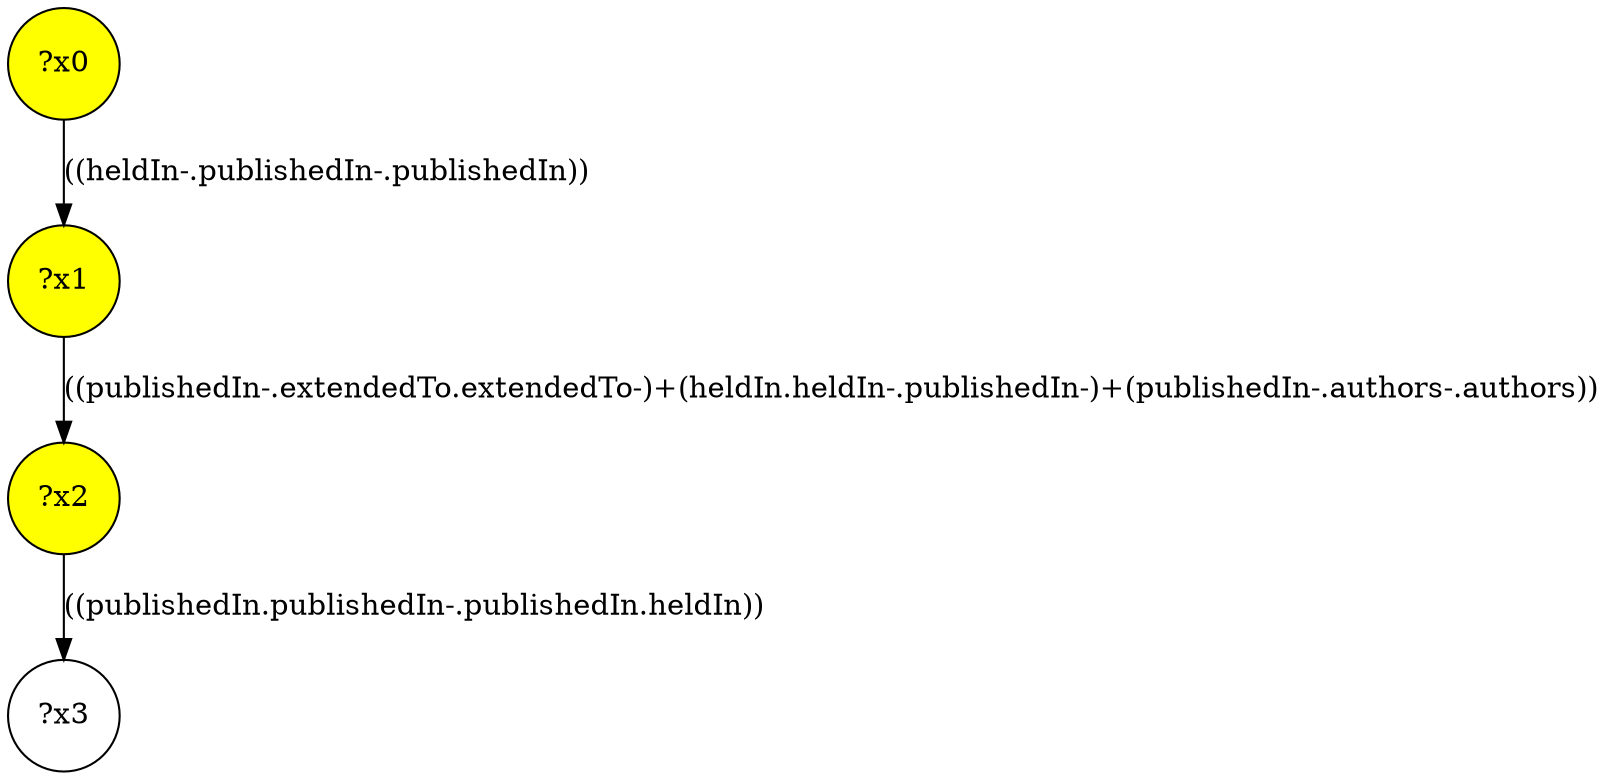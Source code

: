 digraph g {
	x2 [fillcolor="yellow", style="filled," shape=circle, label="?x2"];
	x0 [fillcolor="yellow", style="filled," shape=circle, label="?x0"];
	x1 [fillcolor="yellow", style="filled," shape=circle, label="?x1"];
	x0 -> x1 [label="((heldIn-.publishedIn-.publishedIn))"];
	x1 -> x2 [label="((publishedIn-.extendedTo.extendedTo-)+(heldIn.heldIn-.publishedIn-)+(publishedIn-.authors-.authors))"];
	x3 [shape=circle, label="?x3"];
	x2 -> x3 [label="((publishedIn.publishedIn-.publishedIn.heldIn))"];
}
